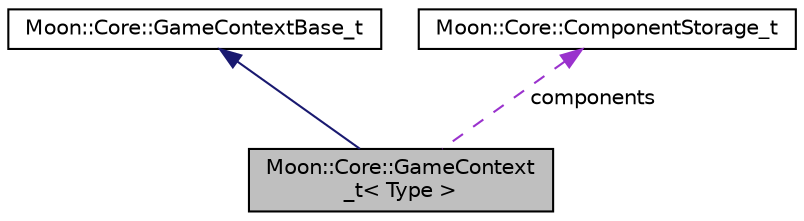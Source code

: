 digraph "Moon::Core::GameContext_t&lt; Type &gt;"
{
 // LATEX_PDF_SIZE
  edge [fontname="Helvetica",fontsize="10",labelfontname="Helvetica",labelfontsize="10"];
  node [fontname="Helvetica",fontsize="10",shape=record];
  Node1 [label="Moon::Core::GameContext\l_t\< Type \>",height=0.2,width=0.4,color="black", fillcolor="grey75", style="filled", fontcolor="black",tooltip="Clase GameContext !!! Es laencargada de alamacenar Los datos de las ENtity y los Components."];
  Node2 -> Node1 [dir="back",color="midnightblue",fontsize="10",style="solid"];
  Node2 [label="Moon::Core::GameContextBase_t",height=0.2,width=0.4,color="black", fillcolor="white", style="filled",URL="$struct_moon_1_1_core_1_1_game_context_base__t.html",tooltip="Clase GameContext !!! Es laencargada de alamacenar Los datos de una App."];
  Node3 -> Node1 [dir="back",color="darkorchid3",fontsize="10",style="dashed",label=" components" ];
  Node3 [label="Moon::Core::ComponentStorage_t",height=0.2,width=0.4,color="black", fillcolor="white", style="filled",URL="$struct_moon_1_1_core_1_1_component_storage__t.html",tooltip="Es un almacen de Vectores de Components."];
}
